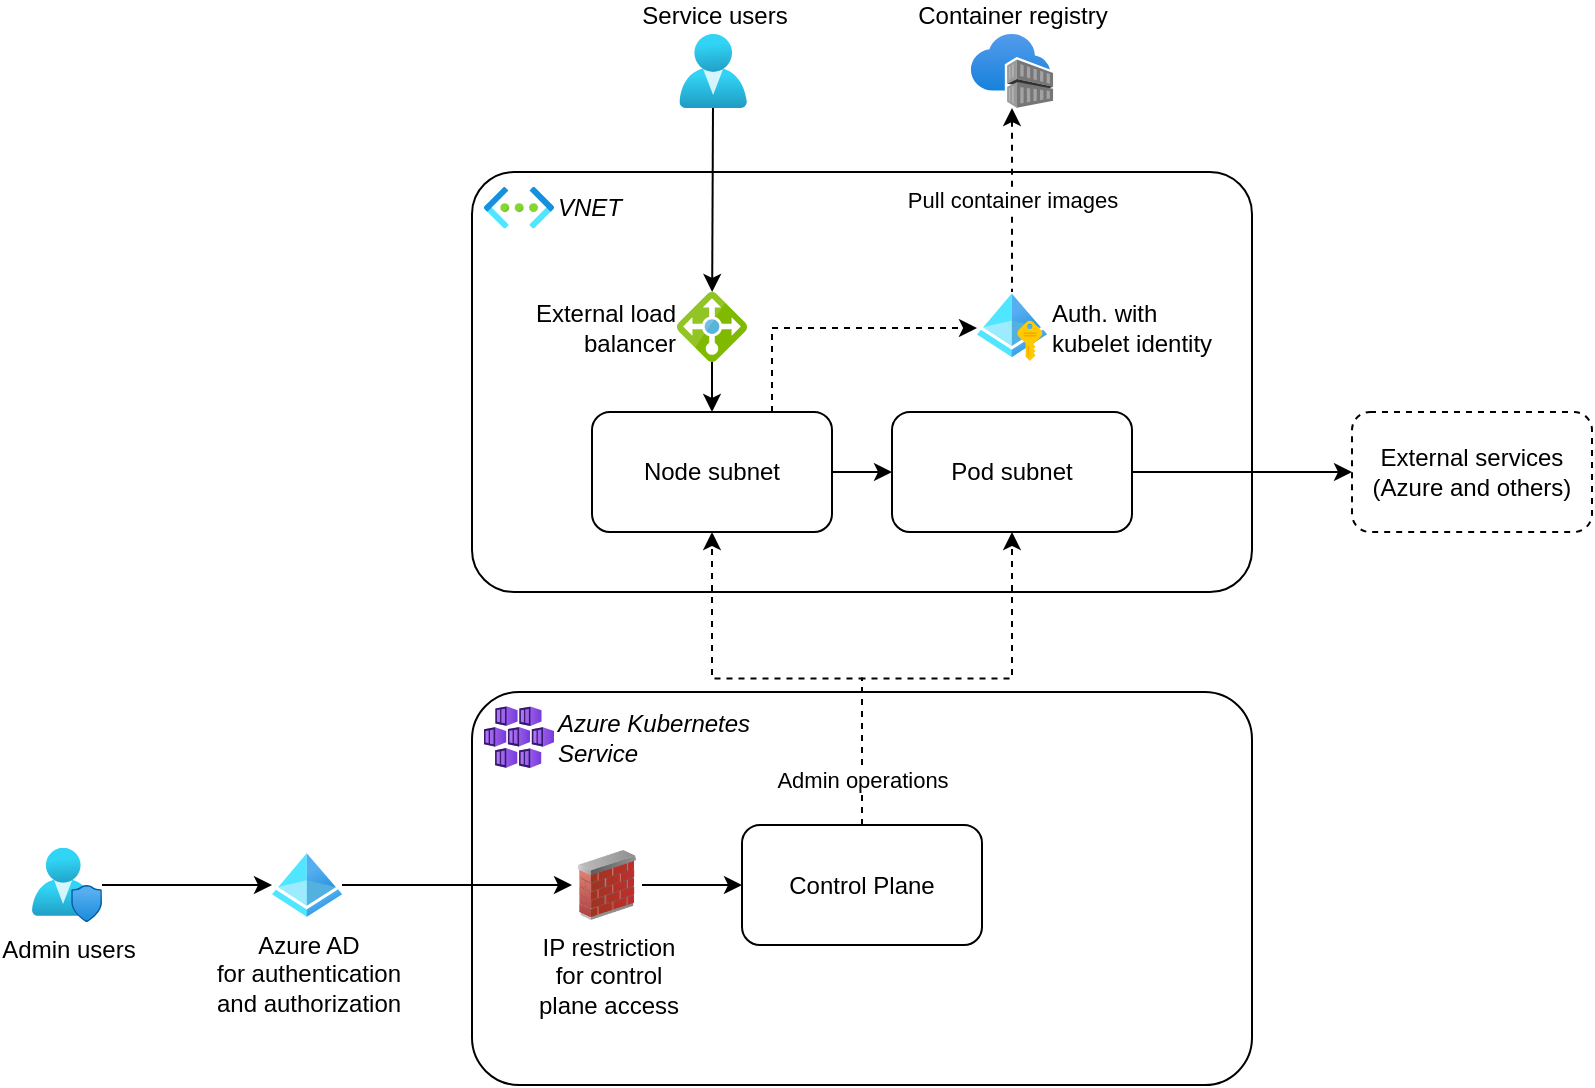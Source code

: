 <mxfile version="16.4.0" type="device"><diagram id="CgOLqy66TLPEY5d9kRPF" name="Page-1"><mxGraphModel dx="946" dy="697" grid="1" gridSize="10" guides="1" tooltips="1" connect="1" arrows="1" fold="1" page="0" pageScale="1" pageWidth="827" pageHeight="1169" math="0" shadow="0"><root><mxCell id="0"/><mxCell id="1" parent="0"/><mxCell id="OmpUfC6PyIo6R9Qazxak-9" value="" style="rounded=1;whiteSpace=wrap;html=1;arcSize=10;" parent="1" vertex="1"><mxGeometry x="310" y="130" width="390" height="210" as="geometry"/></mxCell><mxCell id="OmpUfC6PyIo6R9Qazxak-11" value="" style="rounded=1;whiteSpace=wrap;html=1;arcSize=12;" parent="1" vertex="1"><mxGeometry x="310" y="390" width="390" height="196.5" as="geometry"/></mxCell><mxCell id="OmpUfC6PyIo6R9Qazxak-1" value="Azure Kubernetes&lt;br&gt;Service" style="aspect=fixed;html=1;points=[];align=left;image;fontSize=12;image=img/lib/azure2/compute/Kubernetes_Services.svg;labelPosition=right;verticalLabelPosition=middle;verticalAlign=middle;fontStyle=2" parent="1" vertex="1"><mxGeometry x="316" y="397.12" width="35" height="30.88" as="geometry"/></mxCell><mxCell id="OmpUfC6PyIo6R9Qazxak-4" value="VNET" style="aspect=fixed;html=1;points=[];align=left;image;fontSize=12;image=img/lib/azure2/networking/Virtual_Networks.svg;labelPosition=right;verticalLabelPosition=middle;verticalAlign=middle;fontStyle=2" parent="1" vertex="1"><mxGeometry x="316" y="137.38" width="35" height="20.9" as="geometry"/></mxCell><mxCell id="OmpUfC6PyIo6R9Qazxak-5" value="Azure AD &lt;br&gt;for authentication&lt;br&gt;and authorization" style="aspect=fixed;html=1;points=[];align=center;image;fontSize=12;image=img/lib/azure2/identity/Azure_Active_Directory.svg;labelPosition=center;verticalLabelPosition=bottom;verticalAlign=top;" parent="1" vertex="1"><mxGeometry x="210" y="470.5" width="35" height="32" as="geometry"/></mxCell><mxCell id="OmpUfC6PyIo6R9Qazxak-7" value="IP restriction &lt;br&gt;for control&lt;br&gt;plane access" style="image;html=1;image=img/lib/clip_art/networking/Firewall_02_128x128.png;aspect=fixed;labelPosition=center;verticalLabelPosition=bottom;align=center;verticalAlign=top;" parent="1" vertex="1"><mxGeometry x="360" y="469" width="35" height="35" as="geometry"/></mxCell><mxCell id="OmpUfC6PyIo6R9Qazxak-10" value="Control Plane" style="rounded=1;whiteSpace=wrap;html=1;" parent="1" vertex="1"><mxGeometry x="445" y="456.5" width="120" height="60" as="geometry"/></mxCell><mxCell id="OmpUfC6PyIo6R9Qazxak-12" value="Node subnet" style="rounded=1;whiteSpace=wrap;html=1;" parent="1" vertex="1"><mxGeometry x="370" y="250" width="120" height="60" as="geometry"/></mxCell><mxCell id="OmpUfC6PyIo6R9Qazxak-13" value="Pod subnet" style="rounded=1;whiteSpace=wrap;html=1;" parent="1" vertex="1"><mxGeometry x="520" y="250" width="120" height="60" as="geometry"/></mxCell><mxCell id="WcVeLKaqM5Zi8UjOU8IK-1" value="Service users" style="aspect=fixed;html=1;points=[];align=center;image;fontSize=12;image=img/lib/azure2/identity/Users.svg;labelPosition=center;verticalLabelPosition=top;verticalAlign=bottom;" vertex="1" parent="1"><mxGeometry x="413.66" y="61" width="33.84" height="37" as="geometry"/></mxCell><mxCell id="WcVeLKaqM5Zi8UjOU8IK-2" value="" style="endArrow=classic;html=1;rounded=0;" edge="1" parent="1" source="WcVeLKaqM5Zi8UjOU8IK-9" target="OmpUfC6PyIo6R9Qazxak-5"><mxGeometry width="50" height="50" relative="1" as="geometry"><mxPoint x="340" y="459.74" as="sourcePoint"/><mxPoint x="390" y="409.74" as="targetPoint"/></mxGeometry></mxCell><mxCell id="WcVeLKaqM5Zi8UjOU8IK-3" value="" style="endArrow=classic;html=1;rounded=0;" edge="1" parent="1" source="OmpUfC6PyIo6R9Qazxak-5" target="OmpUfC6PyIo6R9Qazxak-7"><mxGeometry width="50" height="50" relative="1" as="geometry"><mxPoint x="410" y="418" as="sourcePoint"/><mxPoint x="460" y="368" as="targetPoint"/></mxGeometry></mxCell><mxCell id="WcVeLKaqM5Zi8UjOU8IK-4" value="" style="endArrow=classic;html=1;rounded=0;" edge="1" parent="1" source="OmpUfC6PyIo6R9Qazxak-7" target="OmpUfC6PyIo6R9Qazxak-10"><mxGeometry width="50" height="50" relative="1" as="geometry"><mxPoint x="410" y="418" as="sourcePoint"/><mxPoint x="460" y="368" as="targetPoint"/></mxGeometry></mxCell><mxCell id="WcVeLKaqM5Zi8UjOU8IK-5" value="" style="endArrow=classic;html=1;rounded=0;" edge="1" parent="1" source="WcVeLKaqM5Zi8UjOU8IK-1" target="WcVeLKaqM5Zi8UjOU8IK-11"><mxGeometry width="50" height="50" relative="1" as="geometry"><mxPoint x="410" y="130" as="sourcePoint"/><mxPoint x="460" y="80" as="targetPoint"/></mxGeometry></mxCell><mxCell id="WcVeLKaqM5Zi8UjOU8IK-6" value="" style="endArrow=classic;html=1;rounded=0;edgeStyle=orthogonalEdgeStyle;dashed=1;strokeWidth=1;" edge="1" parent="1" source="OmpUfC6PyIo6R9Qazxak-10" target="OmpUfC6PyIo6R9Qazxak-12"><mxGeometry width="50" height="50" relative="1" as="geometry"><mxPoint x="360" y="390" as="sourcePoint"/><mxPoint x="410" y="340" as="targetPoint"/></mxGeometry></mxCell><mxCell id="WcVeLKaqM5Zi8UjOU8IK-7" value="Admin operations" style="endArrow=classic;html=1;rounded=0;edgeStyle=orthogonalEdgeStyle;dashed=1;strokeWidth=1;" edge="1" parent="1" source="OmpUfC6PyIo6R9Qazxak-10" target="OmpUfC6PyIo6R9Qazxak-13"><mxGeometry x="-0.795" width="50" height="50" relative="1" as="geometry"><mxPoint x="360" y="390" as="sourcePoint"/><mxPoint x="410" y="340" as="targetPoint"/><mxPoint as="offset"/></mxGeometry></mxCell><mxCell id="WcVeLKaqM5Zi8UjOU8IK-9" value="Admin users" style="aspect=fixed;html=1;points=[];align=center;image;fontSize=12;image=img/lib/azure2/management_governance/User_Privacy.svg;" vertex="1" parent="1"><mxGeometry x="90" y="467.91" width="35" height="37.18" as="geometry"/></mxCell><mxCell id="WcVeLKaqM5Zi8UjOU8IK-11" value="External load&lt;br&gt;balancer" style="sketch=0;aspect=fixed;html=1;points=[];align=right;image;fontSize=12;image=img/lib/mscae/Load_Balancer_feature.svg;labelPosition=left;verticalLabelPosition=middle;verticalAlign=middle;" vertex="1" parent="1"><mxGeometry x="412.5" y="190" width="35" height="35" as="geometry"/></mxCell><mxCell id="WcVeLKaqM5Zi8UjOU8IK-13" value="" style="endArrow=classic;html=1;rounded=0;strokeWidth=1;" edge="1" parent="1" source="WcVeLKaqM5Zi8UjOU8IK-11" target="OmpUfC6PyIo6R9Qazxak-12"><mxGeometry width="50" height="50" relative="1" as="geometry"><mxPoint x="430" y="380" as="sourcePoint"/><mxPoint x="480" y="330" as="targetPoint"/></mxGeometry></mxCell><mxCell id="WcVeLKaqM5Zi8UjOU8IK-14" value="" style="endArrow=classic;html=1;rounded=0;strokeWidth=1;" edge="1" parent="1" source="OmpUfC6PyIo6R9Qazxak-12" target="OmpUfC6PyIo6R9Qazxak-13"><mxGeometry width="50" height="50" relative="1" as="geometry"><mxPoint x="430" y="400" as="sourcePoint"/><mxPoint x="480" y="350" as="targetPoint"/></mxGeometry></mxCell><mxCell id="WcVeLKaqM5Zi8UjOU8IK-15" value="Container registry" style="aspect=fixed;html=1;points=[];align=center;image;fontSize=12;image=img/lib/azure2/containers/Container_Registries.svg;labelPosition=center;verticalLabelPosition=top;verticalAlign=bottom;" vertex="1" parent="1"><mxGeometry x="559.39" y="61" width="41.22" height="37" as="geometry"/></mxCell><mxCell id="WcVeLKaqM5Zi8UjOU8IK-16" value="Auth. with&lt;br&gt;kubelet identity" style="aspect=fixed;html=1;points=[];align=left;image;fontSize=12;image=img/lib/azure2/identity/Managed_Identities.svg;labelPosition=right;verticalLabelPosition=middle;verticalAlign=middle;" vertex="1" parent="1"><mxGeometry x="562.5" y="190" width="35" height="35" as="geometry"/></mxCell><mxCell id="WcVeLKaqM5Zi8UjOU8IK-17" value="Pull container images" style="endArrow=none;html=1;rounded=0;strokeWidth=1;startArrow=classic;startFill=1;endFill=0;dashed=1;" edge="1" parent="1" source="WcVeLKaqM5Zi8UjOU8IK-15" target="WcVeLKaqM5Zi8UjOU8IK-16"><mxGeometry width="50" height="50" relative="1" as="geometry"><mxPoint x="490" y="370" as="sourcePoint"/><mxPoint x="540" y="320" as="targetPoint"/></mxGeometry></mxCell><mxCell id="WcVeLKaqM5Zi8UjOU8IK-18" value="" style="endArrow=classic;html=1;rounded=0;dashed=1;strokeWidth=1;exitX=0.75;exitY=0;exitDx=0;exitDy=0;edgeStyle=orthogonalEdgeStyle;" edge="1" parent="1" source="OmpUfC6PyIo6R9Qazxak-12" target="WcVeLKaqM5Zi8UjOU8IK-16"><mxGeometry width="50" height="50" relative="1" as="geometry"><mxPoint x="490" y="380" as="sourcePoint"/><mxPoint x="540" y="330" as="targetPoint"/><Array as="points"><mxPoint x="460" y="208"/></Array></mxGeometry></mxCell><mxCell id="WcVeLKaqM5Zi8UjOU8IK-24" value="" style="endArrow=classic;html=1;rounded=0;strokeWidth=1;" edge="1" parent="1" source="OmpUfC6PyIo6R9Qazxak-13" target="WcVeLKaqM5Zi8UjOU8IK-25"><mxGeometry width="50" height="50" relative="1" as="geometry"><mxPoint x="780" y="330" as="sourcePoint"/><mxPoint x="770" y="280" as="targetPoint"/></mxGeometry></mxCell><mxCell id="WcVeLKaqM5Zi8UjOU8IK-25" value="External services&lt;br&gt;(Azure and others)" style="rounded=1;whiteSpace=wrap;html=1;dashed=1;" vertex="1" parent="1"><mxGeometry x="750" y="250" width="120" height="60" as="geometry"/></mxCell></root></mxGraphModel></diagram></mxfile>